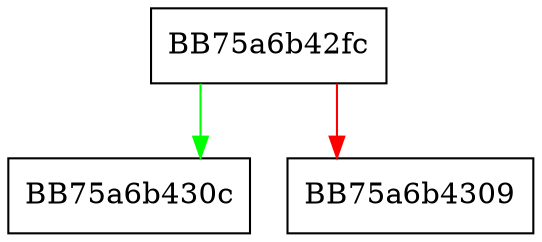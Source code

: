 digraph pop_object {
  node [shape="box"];
  graph [splines=ortho];
  BB75a6b42fc -> BB75a6b430c [color="green"];
  BB75a6b42fc -> BB75a6b4309 [color="red"];
}